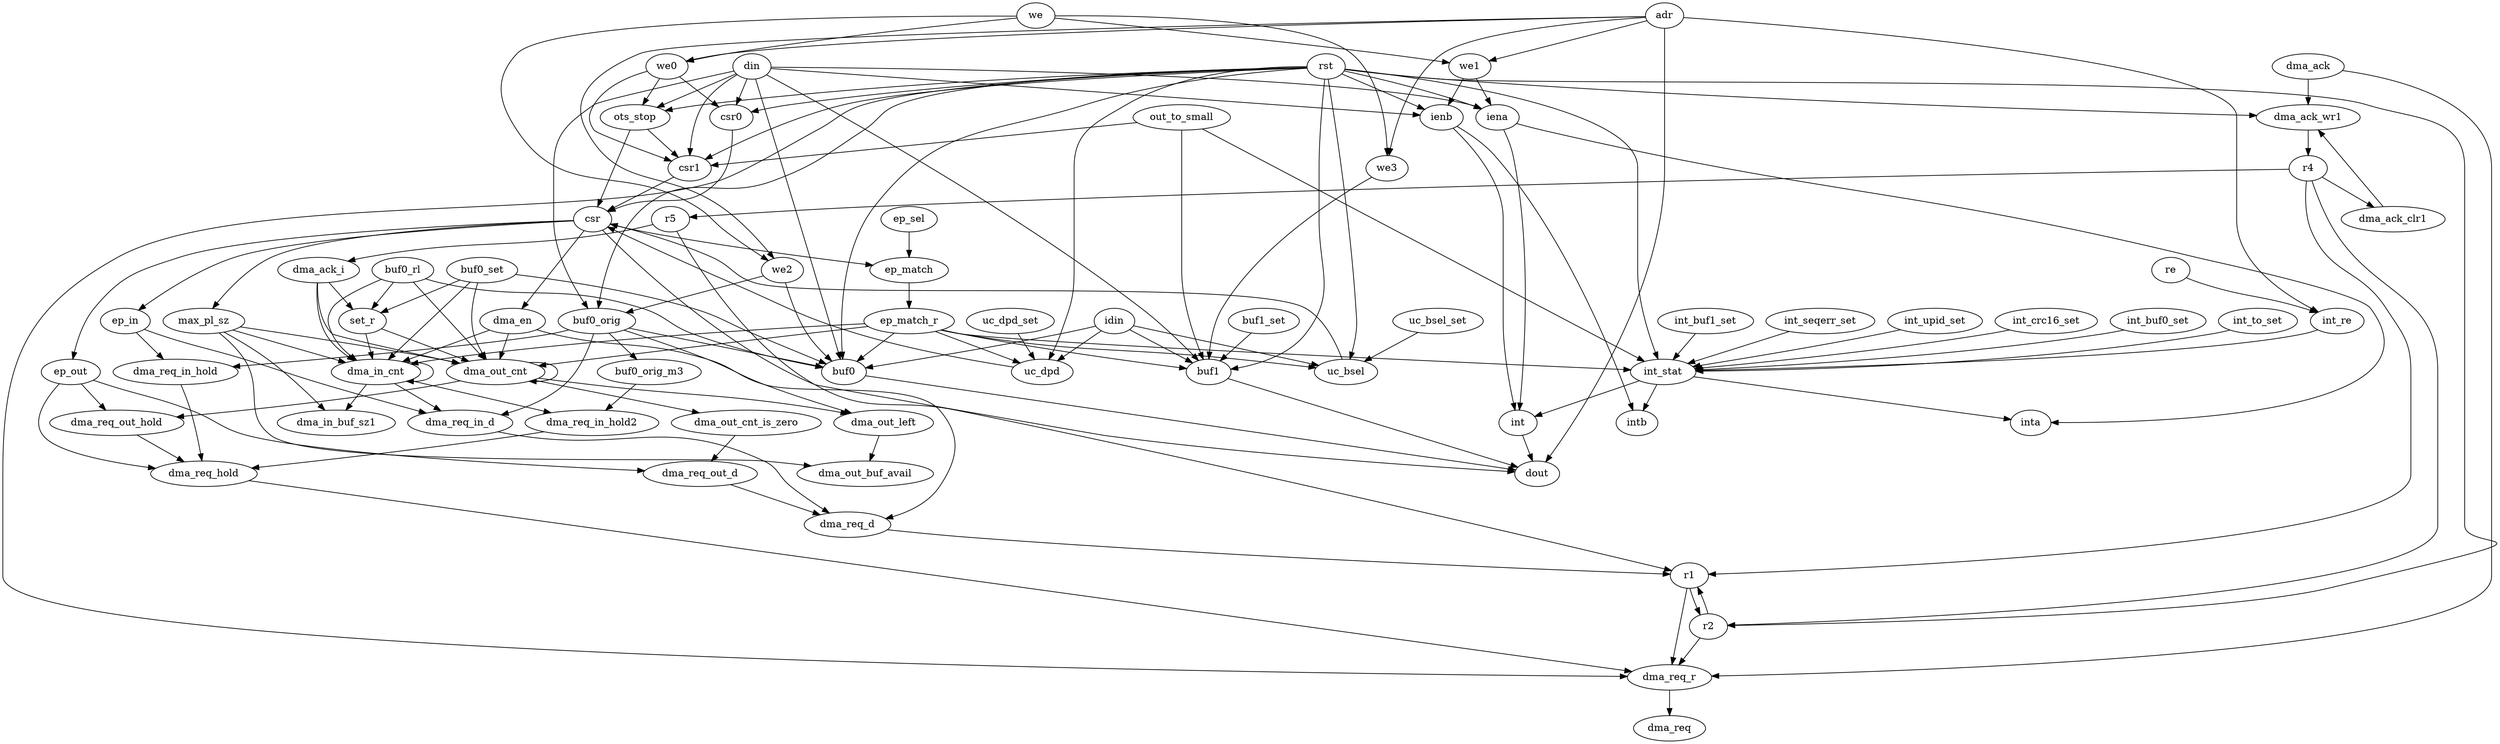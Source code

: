 digraph "" {
	csr0 -> csr	 [weight=1.0];
	csr1 -> csr	 [weight=1.0];
	dma_en -> dma_in_cnt	 [weight=3.0];
	dma_en -> dma_out_cnt	 [weight=3.0];
	dma_en -> dma_req_d	 [weight=1.0];
	uc_bsel_set -> uc_bsel	 [weight=1.0];
	buf0_rl -> dma_in_cnt	 [weight=1.0];
	buf0_rl -> dma_out_cnt	 [weight=1.0];
	buf0_rl -> set_r	 [weight=1.0];
	buf0_rl -> buf0	 [weight=2.0];
	dma_ack_i -> dma_in_cnt	 [weight=2.0];
	dma_ack_i -> dma_out_cnt	 [weight=2.0];
	dma_ack_i -> set_r	 [weight=1.0];
	int -> dout	 [weight=1.0];
	int_upid_set -> int_stat	 [weight=1.0];
	dma_req_hold -> dma_req_r	 [weight=1.0];
	uc_dpd -> csr	 [weight=1.0];
	ep_out -> dma_req_hold	 [weight=1.0];
	ep_out -> dma_req_out_d	 [weight=1.0];
	ep_out -> dma_req_out_hold	 [weight=1.0];
	dma_ack -> dma_req_r	 [weight=1.0];
	dma_ack -> dma_ack_wr1	 [weight=2.0];
	buf0_orig -> dma_req_in_d	 [weight=1.0];
	buf0_orig -> dma_req_in_hold	 [weight=1.0];
	buf0_orig -> dma_out_left	 [weight=1.0];
	buf0_orig -> buf0_orig_m3	 [weight=1.0];
	buf0_orig -> buf0	 [weight=1.0];
	dma_in_cnt -> dma_in_cnt	 [weight=2.0];
	dma_in_cnt -> dma_req_in_hold2	 [weight=1.0];
	dma_in_cnt -> dma_in_buf_sz1	 [weight=1.0];
	dma_in_cnt -> dma_req_in_d	 [weight=1.0];
	out_to_small -> csr1	 [weight=1.0];
	out_to_small -> int_stat	 [weight=1.0];
	out_to_small -> buf1	 [weight=1.0];
	adr -> dout	 [weight=4.0];
	adr -> int_re	 [weight=1.0];
	adr -> we3	 [weight=1.0];
	adr -> we2	 [weight=1.0];
	adr -> we1	 [weight=1.0];
	adr -> we0	 [weight=1.0];
	dma_out_cnt -> dma_out_cnt	 [weight=2.0];
	dma_out_cnt -> dma_out_cnt_is_zero	 [weight=1.0];
	dma_out_cnt -> dma_req_out_hold	 [weight=1.0];
	dma_out_cnt -> dma_out_left	 [weight=1.0];
	ep_in -> dma_req_in_d	 [weight=1.0];
	ep_in -> dma_req_in_hold	 [weight=1.0];
	dma_req_d -> r1	 [weight=1.0];
	max_pl_sz -> dma_in_cnt	 [weight=1.0];
	max_pl_sz -> dma_out_cnt	 [weight=1.0];
	max_pl_sz -> dma_in_buf_sz1	 [weight=1.0];
	max_pl_sz -> dma_out_buf_avail	 [weight=1.0];
	set_r -> dma_in_cnt	 [weight=1.0];
	set_r -> dma_out_cnt	 [weight=1.0];
	dma_req_in_hold2 -> dma_req_hold	 [weight=1.0];
	dma_out_cnt_is_zero -> dma_req_out_d	 [weight=1.0];
	dma_req_r -> dma_req	 [weight=1.0];
	int_crc16_set -> int_stat	 [weight=1.0];
	dma_req_in_d -> dma_req_d	 [weight=1.0];
	int_stat -> int	 [weight=1.0];
	int_stat -> inta	 [weight=1.0];
	int_stat -> intb	 [weight=1.0];
	dma_req_out_d -> dma_req_d	 [weight=1.0];
	int_re -> int_stat	 [weight=8.0];
	ep_match -> ep_match_r	 [weight=1.0];
	csr -> dma_en	 [weight=1.0];
	csr -> dout	 [weight=1.0];
	csr -> ep_out	 [weight=1.0];
	csr -> ep_in	 [weight=1.0];
	csr -> max_pl_sz	 [weight=1.0];
	csr -> ep_match	 [weight=1.0];
	we -> we3	 [weight=1.0];
	we -> we2	 [weight=1.0];
	we -> we1	 [weight=1.0];
	we -> we0	 [weight=1.0];
	ep_sel -> ep_match	 [weight=1.0];
	idin -> uc_dpd	 [weight=1.0];
	idin -> buf1	 [weight=1.0];
	idin -> buf0	 [weight=1.0];
	idin -> uc_bsel	 [weight=1.0];
	uc_dpd_set -> uc_dpd	 [weight=1.0];
	dma_req_in_hold -> dma_req_hold	 [weight=1.0];
	din -> csr0	 [weight=1.0];
	din -> csr1	 [weight=1.0];
	din -> buf0_orig	 [weight=1.0];
	din -> buf1	 [weight=1.0];
	din -> buf0	 [weight=1.0];
	din -> iena	 [weight=1.0];
	din -> ienb	 [weight=1.0];
	din -> ots_stop	 [weight=1.0];
	buf0_set -> dma_in_cnt	 [weight=1.0];
	buf0_set -> dma_out_cnt	 [weight=1.0];
	buf0_set -> set_r	 [weight=1.0];
	buf0_set -> buf0	 [weight=1.0];
	dma_req_out_hold -> dma_req_hold	 [weight=1.0];
	rst -> csr0	 [weight=2.0];
	rst -> csr1	 [weight=3.0];
	rst -> uc_dpd	 [weight=2.0];
	rst -> buf0_orig	 [weight=2.0];
	rst -> dma_req_r	 [weight=3.0];
	rst -> int_stat	 [weight=9.0];
	rst -> r2	 [weight=3.0];
	rst -> buf1	 [weight=3.0];
	rst -> buf0	 [weight=4.0];
	rst -> uc_bsel	 [weight=2.0];
	rst -> iena	 [weight=2.0];
	rst -> ienb	 [weight=2.0];
	rst -> dma_ack_wr1	 [weight=3.0];
	rst -> ots_stop	 [weight=2.0];
	dma_ack_clr1 -> dma_ack_wr1	 [weight=1.0];
	int_buf0_set -> int_stat	 [weight=1.0];
	int_to_set -> int_stat	 [weight=1.0];
	dma_out_left -> dma_out_buf_avail	 [weight=1.0];
	int_buf1_set -> int_stat	 [weight=1.0];
	r4 -> dma_ack_clr1	 [weight=1.0];
	r4 -> r5	 [weight=1.0];
	r4 -> r1	 [weight=1.0];
	r4 -> r2	 [weight=1.0];
	r5 -> dma_ack_i	 [weight=1.0];
	r5 -> r1	 [weight=1.0];
	buf0_orig_m3 -> dma_req_in_hold2	 [weight=1.0];
	r1 -> dma_req_r	 [weight=2.0];
	r1 -> r2	 [weight=2.0];
	r2 -> dma_req_r	 [weight=2.0];
	r2 -> r1	 [weight=1.0];
	buf1 -> dout	 [weight=1.0];
	buf0 -> dout	 [weight=1.0];
	uc_bsel -> csr	 [weight=1.0];
	we3 -> buf1	 [weight=2.0];
	we2 -> buf0_orig	 [weight=1.0];
	we2 -> buf0	 [weight=3.0];
	we1 -> iena	 [weight=1.0];
	we1 -> ienb	 [weight=1.0];
	we0 -> csr0	 [weight=1.0];
	we0 -> csr1	 [weight=2.0];
	we0 -> ots_stop	 [weight=1.0];
	buf1_set -> buf1	 [weight=1.0];
	ep_match_r -> uc_dpd	 [weight=1.0];
	ep_match_r -> dma_in_cnt	 [weight=1.0];
	ep_match_r -> dma_out_cnt	 [weight=1.0];
	ep_match_r -> int_stat	 [weight=7.0];
	ep_match_r -> buf1	 [weight=1.0];
	ep_match_r -> buf0	 [weight=3.0];
	ep_match_r -> uc_bsel	 [weight=1.0];
	iena -> int	 [weight=1.0];
	iena -> inta	 [weight=1.0];
	ienb -> int	 [weight=1.0];
	ienb -> intb	 [weight=1.0];
	int_seqerr_set -> int_stat	 [weight=1.0];
	dma_ack_wr1 -> r4	 [weight=1.0];
	re -> int_re	 [weight=1.0];
	ots_stop -> csr1	 [weight=1.0];
	ots_stop -> csr	 [weight=1.0];
}

